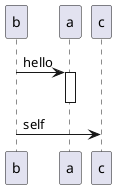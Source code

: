 {
  "sha1": "duyuyzvynbec3da573x0thexo9l3kin",
  "insertion": {
    "when": "2024-06-01T09:03:04.180Z",
    "url": "https://forum.plantuml.net/13381/teoz-deactivate-not-working",
    "user": "plantuml@gmail.com"
  }
}
@startuml
participant b
participant a

b -> a  : hello
activate a
deactivate a
b -> c : self
@enduml
